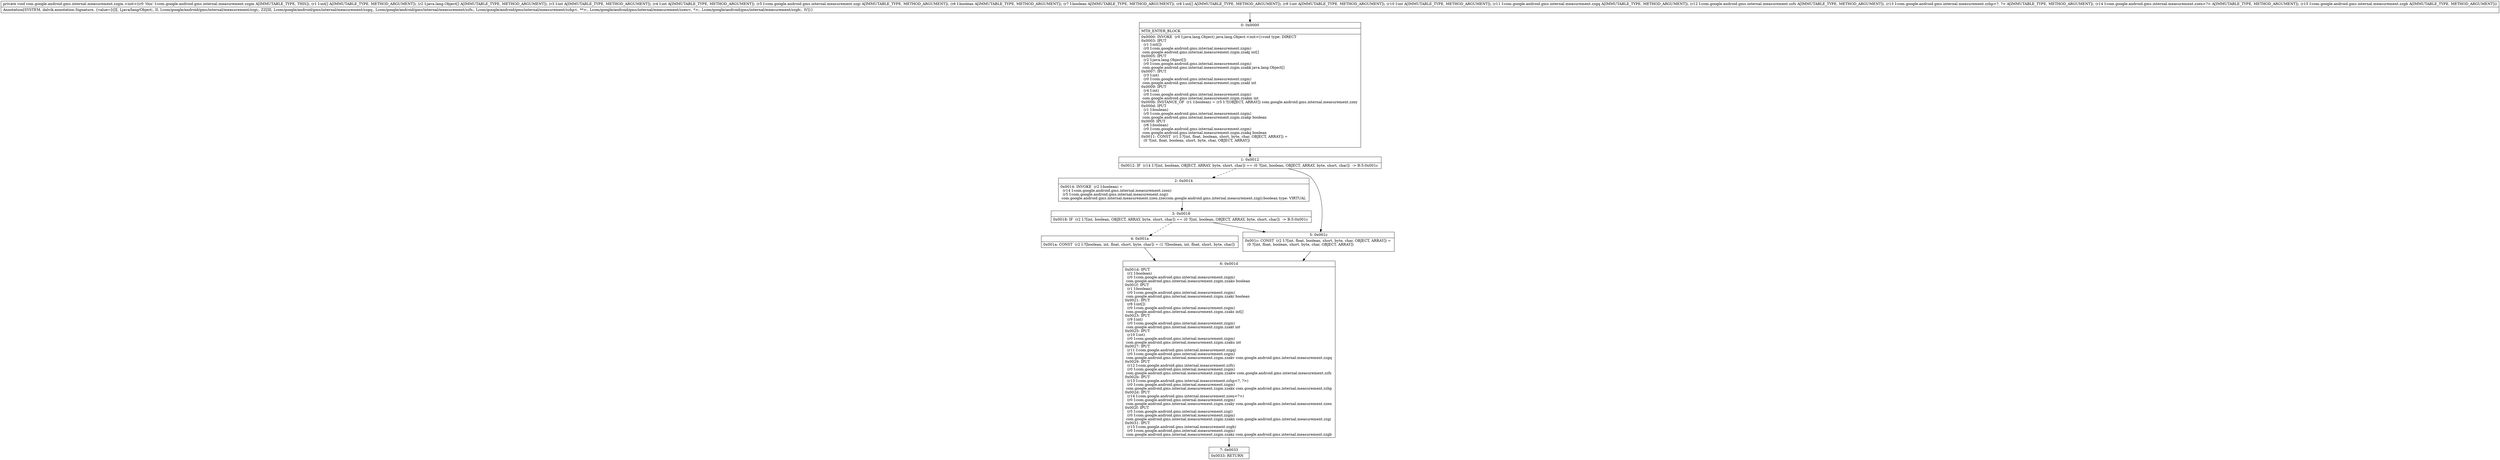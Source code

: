 digraph "CFG forcom.google.android.gms.internal.measurement.zzgm.\<init\>([I[Ljava\/lang\/Object;IILcom\/google\/android\/gms\/internal\/measurement\/zzgi;ZZ[IIILcom\/google\/android\/gms\/internal\/measurement\/zzgq;Lcom\/google\/android\/gms\/internal\/measurement\/zzfs;Lcom\/google\/android\/gms\/internal\/measurement\/zzhp;Lcom\/google\/android\/gms\/internal\/measurement\/zzen;Lcom\/google\/android\/gms\/internal\/measurement\/zzgb;)V" {
Node_0 [shape=record,label="{0\:\ 0x0000|MTH_ENTER_BLOCK\l|0x0000: INVOKE  (r0 I:java.lang.Object) java.lang.Object.\<init\>():void type: DIRECT \l0x0003: IPUT  \l  (r1 I:int[])\l  (r0 I:com.google.android.gms.internal.measurement.zzgm)\l com.google.android.gms.internal.measurement.zzgm.zzakj int[] \l0x0005: IPUT  \l  (r2 I:java.lang.Object[])\l  (r0 I:com.google.android.gms.internal.measurement.zzgm)\l com.google.android.gms.internal.measurement.zzgm.zzakk java.lang.Object[] \l0x0007: IPUT  \l  (r3 I:int)\l  (r0 I:com.google.android.gms.internal.measurement.zzgm)\l com.google.android.gms.internal.measurement.zzgm.zzakl int \l0x0009: IPUT  \l  (r4 I:int)\l  (r0 I:com.google.android.gms.internal.measurement.zzgm)\l com.google.android.gms.internal.measurement.zzgm.zzakm int \l0x000b: INSTANCE_OF  (r1 I:boolean) = (r5 I:?[OBJECT, ARRAY]) com.google.android.gms.internal.measurement.zzey \l0x000d: IPUT  \l  (r1 I:boolean)\l  (r0 I:com.google.android.gms.internal.measurement.zzgm)\l com.google.android.gms.internal.measurement.zzgm.zzakp boolean \l0x000f: IPUT  \l  (r6 I:boolean)\l  (r0 I:com.google.android.gms.internal.measurement.zzgm)\l com.google.android.gms.internal.measurement.zzgm.zzakq boolean \l0x0011: CONST  (r1 I:?[int, float, boolean, short, byte, char, OBJECT, ARRAY]) = \l  (0 ?[int, float, boolean, short, byte, char, OBJECT, ARRAY])\l \l}"];
Node_1 [shape=record,label="{1\:\ 0x0012|0x0012: IF  (r14 I:?[int, boolean, OBJECT, ARRAY, byte, short, char]) == (0 ?[int, boolean, OBJECT, ARRAY, byte, short, char])  \-\> B:5:0x001c \l}"];
Node_2 [shape=record,label="{2\:\ 0x0014|0x0014: INVOKE  (r2 I:boolean) = \l  (r14 I:com.google.android.gms.internal.measurement.zzen)\l  (r5 I:com.google.android.gms.internal.measurement.zzgi)\l com.google.android.gms.internal.measurement.zzen.zze(com.google.android.gms.internal.measurement.zzgi):boolean type: VIRTUAL \l}"];
Node_3 [shape=record,label="{3\:\ 0x0018|0x0018: IF  (r2 I:?[int, boolean, OBJECT, ARRAY, byte, short, char]) == (0 ?[int, boolean, OBJECT, ARRAY, byte, short, char])  \-\> B:5:0x001c \l}"];
Node_4 [shape=record,label="{4\:\ 0x001a|0x001a: CONST  (r2 I:?[boolean, int, float, short, byte, char]) = (1 ?[boolean, int, float, short, byte, char]) \l}"];
Node_5 [shape=record,label="{5\:\ 0x001c|0x001c: CONST  (r2 I:?[int, float, boolean, short, byte, char, OBJECT, ARRAY]) = \l  (0 ?[int, float, boolean, short, byte, char, OBJECT, ARRAY])\l \l}"];
Node_6 [shape=record,label="{6\:\ 0x001d|0x001d: IPUT  \l  (r2 I:boolean)\l  (r0 I:com.google.android.gms.internal.measurement.zzgm)\l com.google.android.gms.internal.measurement.zzgm.zzako boolean \l0x001f: IPUT  \l  (r1 I:boolean)\l  (r0 I:com.google.android.gms.internal.measurement.zzgm)\l com.google.android.gms.internal.measurement.zzgm.zzakr boolean \l0x0021: IPUT  \l  (r8 I:int[])\l  (r0 I:com.google.android.gms.internal.measurement.zzgm)\l com.google.android.gms.internal.measurement.zzgm.zzaks int[] \l0x0023: IPUT  \l  (r9 I:int)\l  (r0 I:com.google.android.gms.internal.measurement.zzgm)\l com.google.android.gms.internal.measurement.zzgm.zzakt int \l0x0025: IPUT  \l  (r10 I:int)\l  (r0 I:com.google.android.gms.internal.measurement.zzgm)\l com.google.android.gms.internal.measurement.zzgm.zzaku int \l0x0027: IPUT  \l  (r11 I:com.google.android.gms.internal.measurement.zzgq)\l  (r0 I:com.google.android.gms.internal.measurement.zzgm)\l com.google.android.gms.internal.measurement.zzgm.zzakv com.google.android.gms.internal.measurement.zzgq \l0x0029: IPUT  \l  (r12 I:com.google.android.gms.internal.measurement.zzfs)\l  (r0 I:com.google.android.gms.internal.measurement.zzgm)\l com.google.android.gms.internal.measurement.zzgm.zzakw com.google.android.gms.internal.measurement.zzfs \l0x002b: IPUT  \l  (r13 I:com.google.android.gms.internal.measurement.zzhp\<?, ?\>)\l  (r0 I:com.google.android.gms.internal.measurement.zzgm)\l com.google.android.gms.internal.measurement.zzgm.zzakx com.google.android.gms.internal.measurement.zzhp \l0x002d: IPUT  \l  (r14 I:com.google.android.gms.internal.measurement.zzen\<?\>)\l  (r0 I:com.google.android.gms.internal.measurement.zzgm)\l com.google.android.gms.internal.measurement.zzgm.zzaky com.google.android.gms.internal.measurement.zzen \l0x002f: IPUT  \l  (r5 I:com.google.android.gms.internal.measurement.zzgi)\l  (r0 I:com.google.android.gms.internal.measurement.zzgm)\l com.google.android.gms.internal.measurement.zzgm.zzakn com.google.android.gms.internal.measurement.zzgi \l0x0031: IPUT  \l  (r15 I:com.google.android.gms.internal.measurement.zzgb)\l  (r0 I:com.google.android.gms.internal.measurement.zzgm)\l com.google.android.gms.internal.measurement.zzgm.zzakz com.google.android.gms.internal.measurement.zzgb \l}"];
Node_7 [shape=record,label="{7\:\ 0x0033|0x0033: RETURN   \l}"];
MethodNode[shape=record,label="{private void com.google.android.gms.internal.measurement.zzgm.\<init\>((r0 'this' I:com.google.android.gms.internal.measurement.zzgm A[IMMUTABLE_TYPE, THIS]), (r1 I:int[] A[IMMUTABLE_TYPE, METHOD_ARGUMENT]), (r2 I:java.lang.Object[] A[IMMUTABLE_TYPE, METHOD_ARGUMENT]), (r3 I:int A[IMMUTABLE_TYPE, METHOD_ARGUMENT]), (r4 I:int A[IMMUTABLE_TYPE, METHOD_ARGUMENT]), (r5 I:com.google.android.gms.internal.measurement.zzgi A[IMMUTABLE_TYPE, METHOD_ARGUMENT]), (r6 I:boolean A[IMMUTABLE_TYPE, METHOD_ARGUMENT]), (r7 I:boolean A[IMMUTABLE_TYPE, METHOD_ARGUMENT]), (r8 I:int[] A[IMMUTABLE_TYPE, METHOD_ARGUMENT]), (r9 I:int A[IMMUTABLE_TYPE, METHOD_ARGUMENT]), (r10 I:int A[IMMUTABLE_TYPE, METHOD_ARGUMENT]), (r11 I:com.google.android.gms.internal.measurement.zzgq A[IMMUTABLE_TYPE, METHOD_ARGUMENT]), (r12 I:com.google.android.gms.internal.measurement.zzfs A[IMMUTABLE_TYPE, METHOD_ARGUMENT]), (r13 I:com.google.android.gms.internal.measurement.zzhp\<?, ?\> A[IMMUTABLE_TYPE, METHOD_ARGUMENT]), (r14 I:com.google.android.gms.internal.measurement.zzen\<?\> A[IMMUTABLE_TYPE, METHOD_ARGUMENT]), (r15 I:com.google.android.gms.internal.measurement.zzgb A[IMMUTABLE_TYPE, METHOD_ARGUMENT]))  | Annotation[SYSTEM, dalvik.annotation.Signature, \{value=[([I[, Ljava\/lang\/Object;, II, Lcom\/google\/android\/gms\/internal\/measurement\/zzgi;, ZZ[III, Lcom\/google\/android\/gms\/internal\/measurement\/zzgq;, Lcom\/google\/android\/gms\/internal\/measurement\/zzfs;, Lcom\/google\/android\/gms\/internal\/measurement\/zzhp\<, **\>;, Lcom\/google\/android\/gms\/internal\/measurement\/zzen\<, *\>;, Lcom\/google\/android\/gms\/internal\/measurement\/zzgb;, )V]\}]\l}"];
MethodNode -> Node_0;
Node_0 -> Node_1;
Node_1 -> Node_2[style=dashed];
Node_1 -> Node_5;
Node_2 -> Node_3;
Node_3 -> Node_4[style=dashed];
Node_3 -> Node_5;
Node_4 -> Node_6;
Node_5 -> Node_6;
Node_6 -> Node_7;
}

